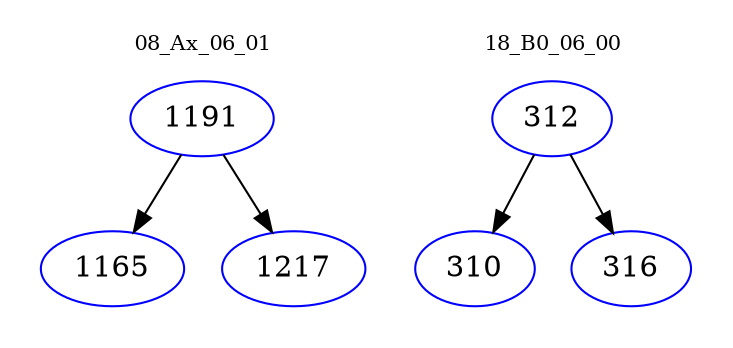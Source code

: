 digraph{
subgraph cluster_0 {
color = white
label = "08_Ax_06_01";
fontsize=10;
T0_1191 [label="1191", color="blue"]
T0_1191 -> T0_1165 [color="black"]
T0_1165 [label="1165", color="blue"]
T0_1191 -> T0_1217 [color="black"]
T0_1217 [label="1217", color="blue"]
}
subgraph cluster_1 {
color = white
label = "18_B0_06_00";
fontsize=10;
T1_312 [label="312", color="blue"]
T1_312 -> T1_310 [color="black"]
T1_310 [label="310", color="blue"]
T1_312 -> T1_316 [color="black"]
T1_316 [label="316", color="blue"]
}
}
